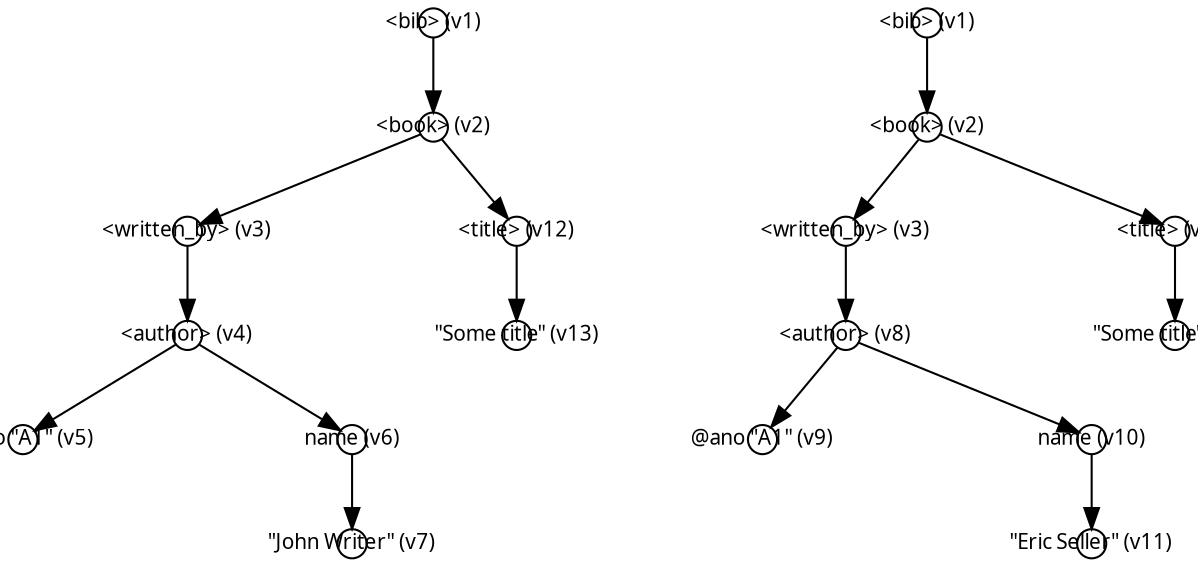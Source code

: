 digraph xml_tree_example {
	rankdir = TB;
    nodesep = 2;
	node [shape = circle, fixedsize = true, width = 0.2, fontname = "TeXGyrePagella-Regular", fontsize = 10];
	edge [fontname = "TeXGyrePagella-Regular", fontsize = 10];

{
    rank = same;
	Root1[label = "<bib> (v1)"];
	Root2[label = "<bib> (v1)"];
}

{
	rank = same;
	book1[label = "<book> (v2)"];
	book2[label = "<book> (v2)"];
}

	Root1 -> book1;
	Root2 -> book2;
{
    rank = same;
	writtenby1[label = "<written_by> (v3)"];
	writtenby2[label = "<written_by> (v3)"];
    title1[label = "<title> (v12)"];
    title2[label = "<title> (v12)"];

}
    book1 -> writtenby1;
    book1 -> title1;

    book2 -> writtenby2;
    book2 -> title2;

{
    rank = same;
	author1[label = "<author> (v4)"];
    author2[label = "<author> (v8)"];
    titleValue1[label = "\"Some title\" (v13)"];
    titleValue2[label = "\"Some title\" (v13)"];

}
    writtenby1 -> author1;
    writtenby2 -> author2;
    title1 -> titleValue1;
    title2 -> titleValue2;

{
    rank = same;
    ano1[label = "@ano \"A1\" (v5)"];
    name1[label = "name (v6)"];
    ano2[label = "@ano \"A1\" (v9)"];
    name2[label = "name (v10)"];

}
    author1 -> ano1;
    author1 -> name1;
    author2 -> ano2;
    author2 -> name2;

    nameValue1[label = "\"John Writer\" (v7)"];
    nameValue2[label = "\"Eric Seller\" (v11)"];

    name1 -> nameValue1;
    name2 -> nameValue2;
}
